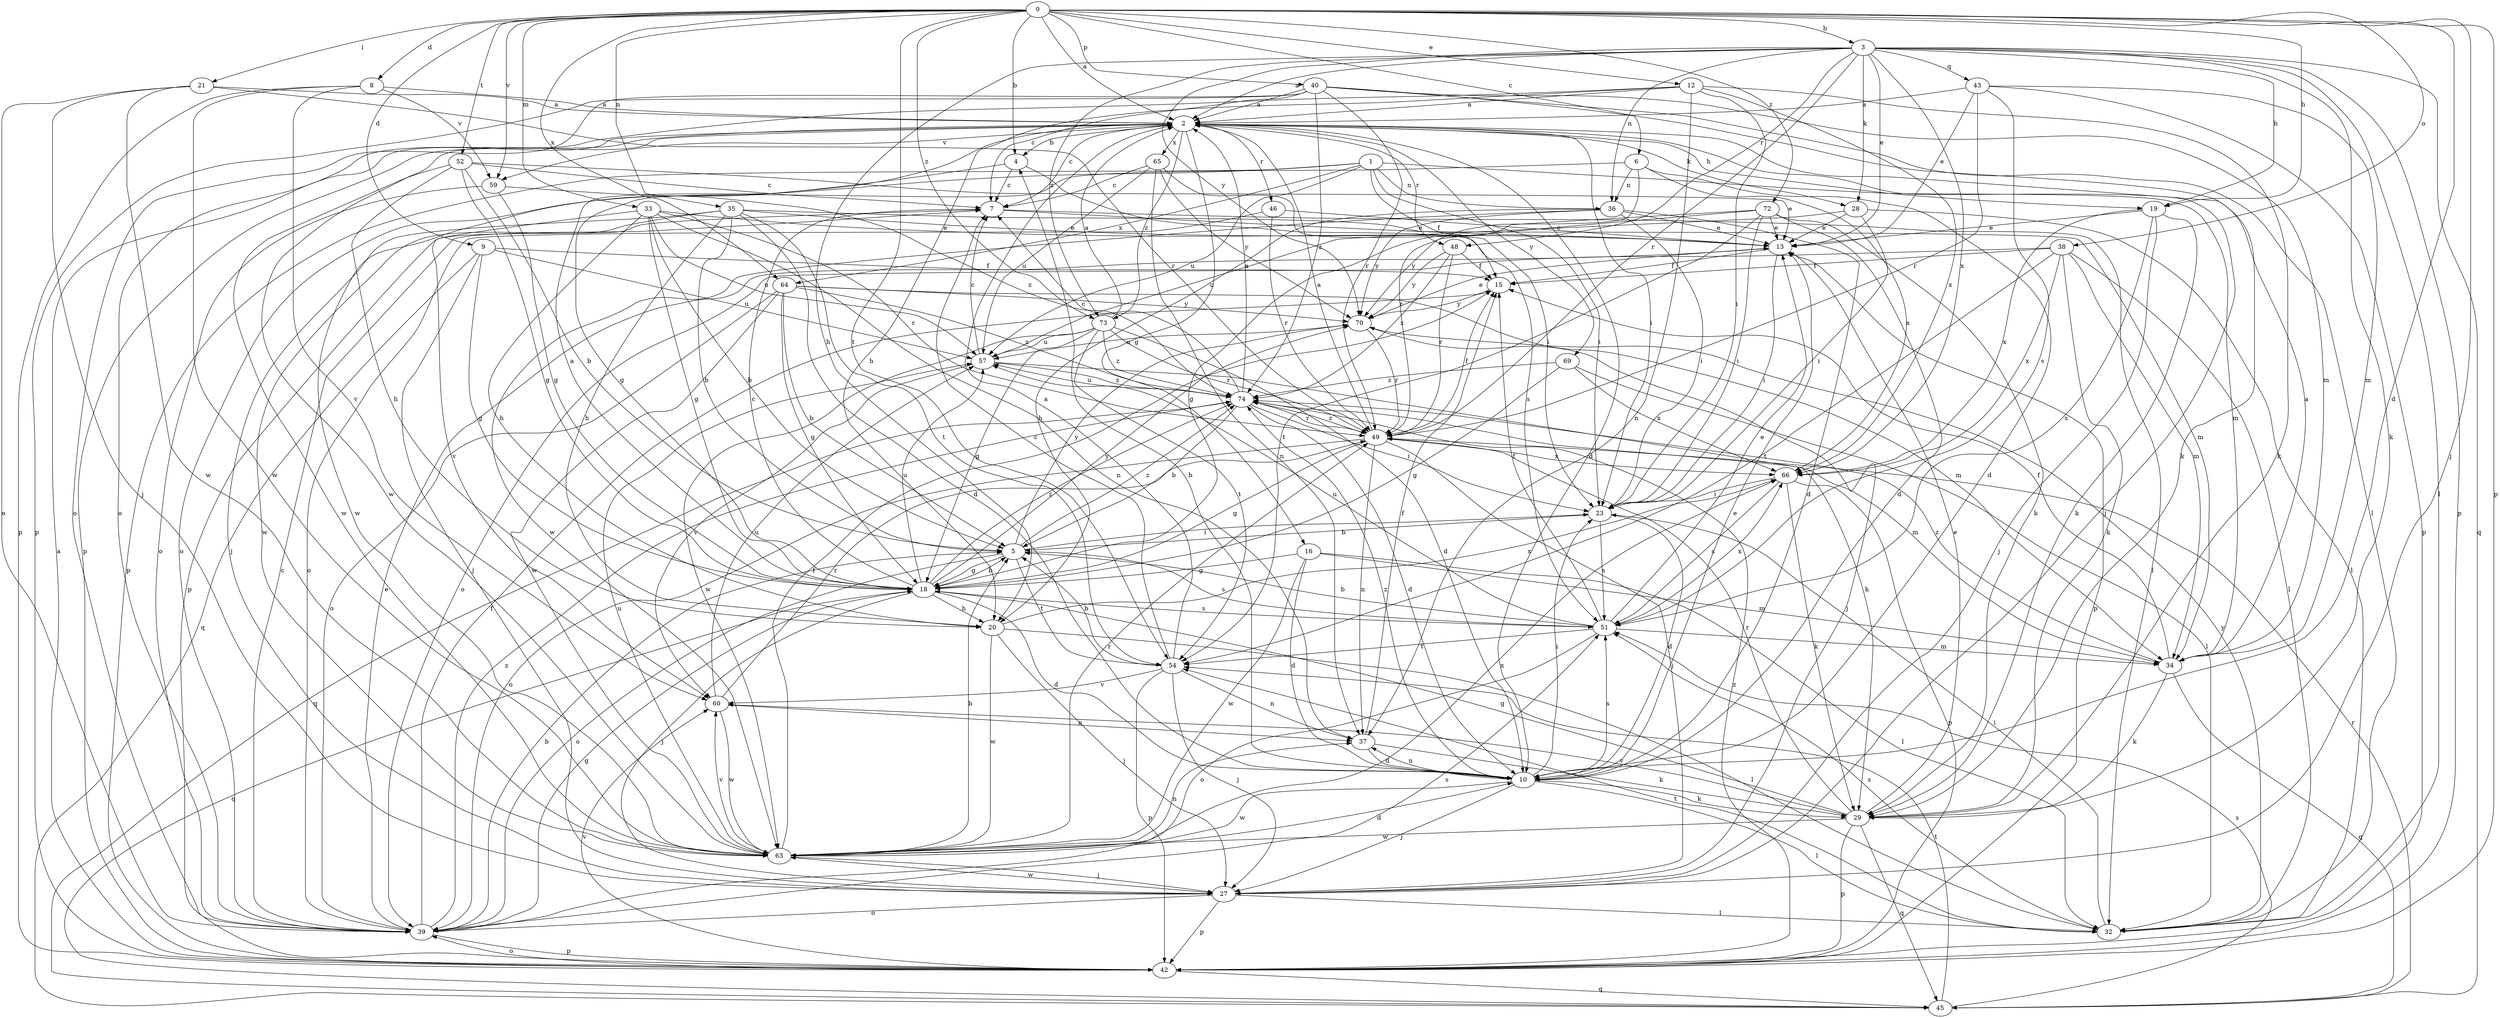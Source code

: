 strict digraph  {
0;
1;
2;
3;
4;
5;
6;
7;
8;
9;
10;
12;
13;
15;
16;
18;
19;
20;
21;
23;
27;
28;
29;
32;
33;
34;
35;
36;
37;
38;
39;
40;
42;
43;
45;
46;
48;
49;
51;
52;
54;
57;
59;
60;
63;
64;
65;
66;
69;
70;
72;
73;
74;
0 -> 2  [label=a];
0 -> 3  [label=b];
0 -> 4  [label=b];
0 -> 6  [label=c];
0 -> 8  [label=d];
0 -> 9  [label=d];
0 -> 10  [label=d];
0 -> 12  [label=e];
0 -> 19  [label=h];
0 -> 21  [label=i];
0 -> 27  [label=j];
0 -> 33  [label=m];
0 -> 35  [label=n];
0 -> 38  [label=o];
0 -> 40  [label=p];
0 -> 42  [label=p];
0 -> 52  [label=t];
0 -> 54  [label=t];
0 -> 59  [label=v];
0 -> 64  [label=x];
0 -> 72  [label=z];
0 -> 73  [label=z];
1 -> 15  [label=f];
1 -> 23  [label=i];
1 -> 34  [label=m];
1 -> 36  [label=n];
1 -> 39  [label=o];
1 -> 42  [label=p];
1 -> 57  [label=u];
1 -> 64  [label=x];
2 -> 4  [label=b];
2 -> 7  [label=c];
2 -> 10  [label=d];
2 -> 16  [label=g];
2 -> 19  [label=h];
2 -> 23  [label=i];
2 -> 27  [label=j];
2 -> 28  [label=k];
2 -> 42  [label=p];
2 -> 46  [label=r];
2 -> 48  [label=r];
2 -> 59  [label=v];
2 -> 63  [label=w];
2 -> 65  [label=x];
2 -> 69  [label=y];
2 -> 73  [label=z];
3 -> 2  [label=a];
3 -> 13  [label=e];
3 -> 19  [label=h];
3 -> 20  [label=h];
3 -> 28  [label=k];
3 -> 29  [label=k];
3 -> 32  [label=l];
3 -> 36  [label=n];
3 -> 42  [label=p];
3 -> 43  [label=q];
3 -> 45  [label=q];
3 -> 48  [label=r];
3 -> 49  [label=r];
3 -> 66  [label=x];
3 -> 70  [label=y];
3 -> 73  [label=z];
4 -> 7  [label=c];
4 -> 51  [label=s];
4 -> 63  [label=w];
5 -> 18  [label=g];
5 -> 23  [label=i];
5 -> 39  [label=o];
5 -> 51  [label=s];
5 -> 54  [label=t];
5 -> 70  [label=y];
5 -> 74  [label=z];
6 -> 10  [label=d];
6 -> 18  [label=g];
6 -> 36  [label=n];
6 -> 49  [label=r];
6 -> 66  [label=x];
7 -> 13  [label=e];
7 -> 32  [label=l];
7 -> 42  [label=p];
8 -> 2  [label=a];
8 -> 42  [label=p];
8 -> 59  [label=v];
8 -> 60  [label=v];
8 -> 63  [label=w];
9 -> 15  [label=f];
9 -> 18  [label=g];
9 -> 27  [label=j];
9 -> 45  [label=q];
9 -> 57  [label=u];
10 -> 4  [label=b];
10 -> 13  [label=e];
10 -> 23  [label=i];
10 -> 27  [label=j];
10 -> 29  [label=k];
10 -> 32  [label=l];
10 -> 37  [label=n];
10 -> 51  [label=s];
10 -> 63  [label=w];
10 -> 74  [label=z];
12 -> 2  [label=a];
12 -> 20  [label=h];
12 -> 23  [label=i];
12 -> 29  [label=k];
12 -> 37  [label=n];
12 -> 39  [label=o];
12 -> 66  [label=x];
13 -> 15  [label=f];
13 -> 23  [label=i];
13 -> 42  [label=p];
15 -> 70  [label=y];
16 -> 10  [label=d];
16 -> 18  [label=g];
16 -> 32  [label=l];
16 -> 34  [label=m];
16 -> 63  [label=w];
18 -> 2  [label=a];
18 -> 5  [label=b];
18 -> 7  [label=c];
18 -> 10  [label=d];
18 -> 20  [label=h];
18 -> 27  [label=j];
18 -> 45  [label=q];
18 -> 51  [label=s];
18 -> 57  [label=u];
18 -> 70  [label=y];
18 -> 74  [label=z];
19 -> 13  [label=e];
19 -> 27  [label=j];
19 -> 29  [label=k];
19 -> 51  [label=s];
19 -> 66  [label=x];
20 -> 27  [label=j];
20 -> 32  [label=l];
20 -> 63  [label=w];
20 -> 66  [label=x];
21 -> 2  [label=a];
21 -> 27  [label=j];
21 -> 39  [label=o];
21 -> 49  [label=r];
21 -> 63  [label=w];
23 -> 5  [label=b];
23 -> 10  [label=d];
23 -> 51  [label=s];
27 -> 32  [label=l];
27 -> 39  [label=o];
27 -> 42  [label=p];
27 -> 63  [label=w];
28 -> 13  [label=e];
28 -> 23  [label=i];
28 -> 32  [label=l];
28 -> 57  [label=u];
29 -> 13  [label=e];
29 -> 18  [label=g];
29 -> 42  [label=p];
29 -> 45  [label=q];
29 -> 49  [label=r];
29 -> 60  [label=v];
29 -> 63  [label=w];
32 -> 23  [label=i];
32 -> 51  [label=s];
32 -> 54  [label=t];
32 -> 70  [label=y];
33 -> 5  [label=b];
33 -> 13  [label=e];
33 -> 18  [label=g];
33 -> 20  [label=h];
33 -> 37  [label=n];
33 -> 49  [label=r];
33 -> 57  [label=u];
33 -> 60  [label=v];
34 -> 2  [label=a];
34 -> 15  [label=f];
34 -> 29  [label=k];
34 -> 45  [label=q];
34 -> 74  [label=z];
35 -> 5  [label=b];
35 -> 10  [label=d];
35 -> 13  [label=e];
35 -> 20  [label=h];
35 -> 27  [label=j];
35 -> 34  [label=m];
35 -> 54  [label=t];
35 -> 63  [label=w];
36 -> 10  [label=d];
36 -> 13  [label=e];
36 -> 20  [label=h];
36 -> 23  [label=i];
36 -> 63  [label=w];
36 -> 70  [label=y];
37 -> 10  [label=d];
37 -> 15  [label=f];
37 -> 29  [label=k];
38 -> 15  [label=f];
38 -> 29  [label=k];
38 -> 32  [label=l];
38 -> 34  [label=m];
38 -> 39  [label=o];
38 -> 54  [label=t];
38 -> 66  [label=x];
39 -> 5  [label=b];
39 -> 7  [label=c];
39 -> 13  [label=e];
39 -> 15  [label=f];
39 -> 18  [label=g];
39 -> 42  [label=p];
39 -> 51  [label=s];
39 -> 74  [label=z];
40 -> 2  [label=a];
40 -> 7  [label=c];
40 -> 29  [label=k];
40 -> 32  [label=l];
40 -> 34  [label=m];
40 -> 39  [label=o];
40 -> 42  [label=p];
40 -> 49  [label=r];
40 -> 74  [label=z];
42 -> 2  [label=a];
42 -> 39  [label=o];
42 -> 45  [label=q];
42 -> 60  [label=v];
42 -> 74  [label=z];
43 -> 2  [label=a];
43 -> 13  [label=e];
43 -> 34  [label=m];
43 -> 42  [label=p];
43 -> 49  [label=r];
43 -> 51  [label=s];
45 -> 49  [label=r];
45 -> 51  [label=s];
45 -> 54  [label=t];
46 -> 13  [label=e];
46 -> 39  [label=o];
46 -> 49  [label=r];
48 -> 15  [label=f];
48 -> 49  [label=r];
48 -> 70  [label=y];
48 -> 74  [label=z];
49 -> 2  [label=a];
49 -> 15  [label=f];
49 -> 18  [label=g];
49 -> 27  [label=j];
49 -> 37  [label=n];
49 -> 39  [label=o];
49 -> 66  [label=x];
49 -> 74  [label=z];
51 -> 5  [label=b];
51 -> 13  [label=e];
51 -> 15  [label=f];
51 -> 34  [label=m];
51 -> 39  [label=o];
51 -> 54  [label=t];
51 -> 57  [label=u];
51 -> 66  [label=x];
52 -> 5  [label=b];
52 -> 7  [label=c];
52 -> 13  [label=e];
52 -> 18  [label=g];
52 -> 20  [label=h];
52 -> 63  [label=w];
54 -> 2  [label=a];
54 -> 5  [label=b];
54 -> 7  [label=c];
54 -> 27  [label=j];
54 -> 37  [label=n];
54 -> 42  [label=p];
54 -> 60  [label=v];
57 -> 7  [label=c];
57 -> 29  [label=k];
57 -> 60  [label=v];
57 -> 74  [label=z];
59 -> 18  [label=g];
59 -> 39  [label=o];
59 -> 74  [label=z];
60 -> 37  [label=n];
60 -> 49  [label=r];
60 -> 57  [label=u];
60 -> 63  [label=w];
63 -> 5  [label=b];
63 -> 10  [label=d];
63 -> 15  [label=f];
63 -> 27  [label=j];
63 -> 37  [label=n];
63 -> 49  [label=r];
63 -> 57  [label=u];
63 -> 60  [label=v];
63 -> 66  [label=x];
64 -> 5  [label=b];
64 -> 18  [label=g];
64 -> 34  [label=m];
64 -> 39  [label=o];
64 -> 63  [label=w];
64 -> 70  [label=y];
64 -> 74  [label=z];
65 -> 7  [label=c];
65 -> 23  [label=i];
65 -> 37  [label=n];
65 -> 57  [label=u];
65 -> 70  [label=y];
66 -> 23  [label=i];
66 -> 29  [label=k];
66 -> 42  [label=p];
66 -> 51  [label=s];
69 -> 18  [label=g];
69 -> 32  [label=l];
69 -> 66  [label=x];
69 -> 74  [label=z];
70 -> 13  [label=e];
70 -> 27  [label=j];
70 -> 49  [label=r];
70 -> 57  [label=u];
72 -> 10  [label=d];
72 -> 13  [label=e];
72 -> 18  [label=g];
72 -> 23  [label=i];
72 -> 29  [label=k];
72 -> 54  [label=t];
72 -> 70  [label=y];
73 -> 2  [label=a];
73 -> 10  [label=d];
73 -> 18  [label=g];
73 -> 49  [label=r];
73 -> 54  [label=t];
73 -> 57  [label=u];
73 -> 63  [label=w];
73 -> 74  [label=z];
74 -> 2  [label=a];
74 -> 5  [label=b];
74 -> 7  [label=c];
74 -> 10  [label=d];
74 -> 23  [label=i];
74 -> 34  [label=m];
74 -> 45  [label=q];
74 -> 49  [label=r];
74 -> 57  [label=u];
}
